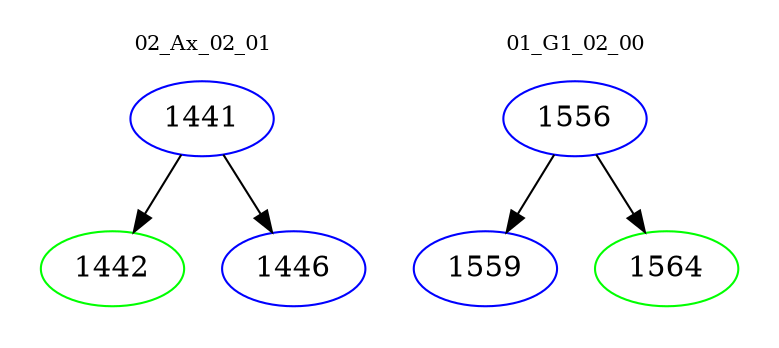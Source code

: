 digraph{
subgraph cluster_0 {
color = white
label = "02_Ax_02_01";
fontsize=10;
T0_1441 [label="1441", color="blue"]
T0_1441 -> T0_1442 [color="black"]
T0_1442 [label="1442", color="green"]
T0_1441 -> T0_1446 [color="black"]
T0_1446 [label="1446", color="blue"]
}
subgraph cluster_1 {
color = white
label = "01_G1_02_00";
fontsize=10;
T1_1556 [label="1556", color="blue"]
T1_1556 -> T1_1559 [color="black"]
T1_1559 [label="1559", color="blue"]
T1_1556 -> T1_1564 [color="black"]
T1_1564 [label="1564", color="green"]
}
}
